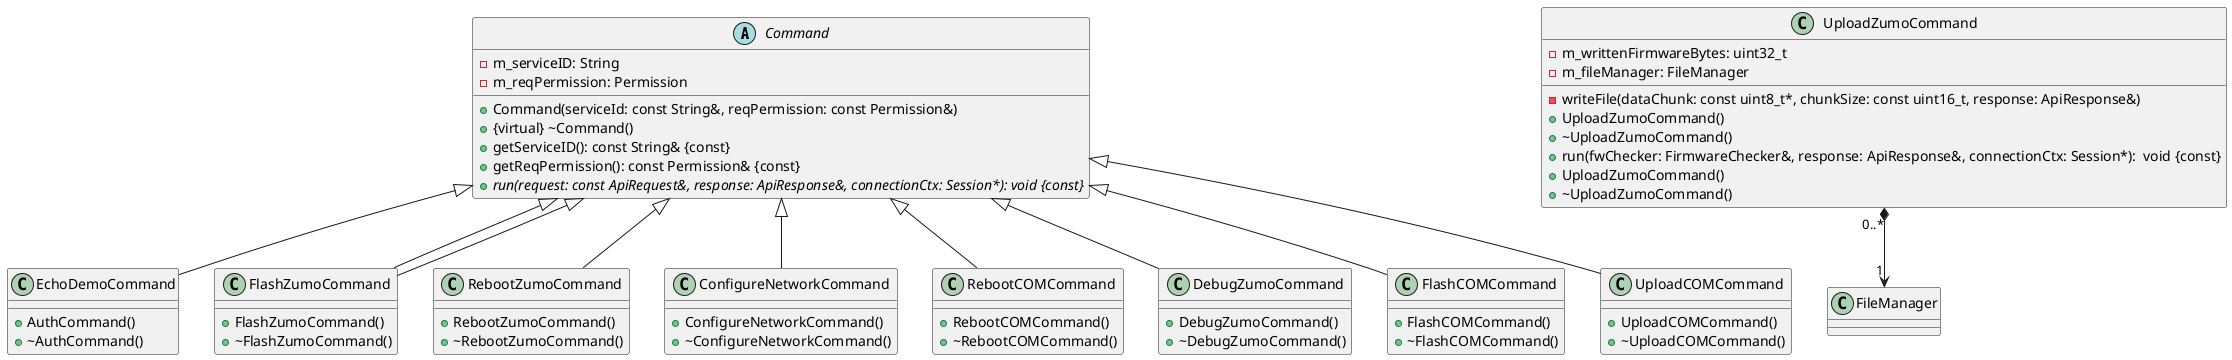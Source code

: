 @startuml

abstract class Command
{
    - m_serviceID: String
    - m_reqPermission: Permission
    + Command(serviceId: const String&, reqPermission: const Permission&)
    + {virtual} ~Command()
    + getServiceID(): const String& {const}
    + getReqPermission(): const Permission& {const}
    + {abstract} run(request: const ApiRequest&, response: ApiResponse&, connectionCtx: Session*): void {const}
}

class EchoDemoCommand
{
    + AuthCommand()
    + ~AuthCommand()
}
Command <|-down-EchoDemoCommand

class FlashZumoCommand
{
    + FlashZumoCommand()
    + ~FlashZumoCommand()
}
Command <|-down-FlashZumoCommand

class UploadZumoCommand
{
    - m_writtenFirmwareBytes: uint32_t
    - m_fileManager: FileManager
    - writeFile(dataChunk: const uint8_t*, chunkSize: const uint16_t, response: ApiResponse&)
    + UploadZumoCommand()
    + ~UploadZumoCommand()
    + run(fwChecker: FirmwareChecker&, response: ApiResponse&, connectionCtx: Session*):  void {const}
}
UploadZumoCommand "0..*" *--> "1" FileManager

class UploadZumoCommand
{
    + UploadZumoCommand()
    + ~UploadZumoCommand()
}
Command <|-down-FlashZumoCommand

class RebootZumoCommand
{
    + RebootZumoCommand()
    + ~RebootZumoCommand()

}
Command <|-down-RebootZumoCommand

class ConfigureNetworkCommand
{
    + ConfigureNetworkCommand()
    + ~ConfigureNetworkCommand()
}
Command <|-down-ConfigureNetworkCommand

class RebootCOMCommand
{
    + RebootCOMCommand()
    + ~RebootCOMCommand()
}
Command <|-down-RebootCOMCommand

class DebugZumoCommand
{
    + DebugZumoCommand()
    + ~DebugZumoCommand()
}
Command <|-down-DebugZumoCommand

class FlashCOMCommand
{
    + FlashCOMCommand()
    + ~FlashCOMCommand()
}
Command <|-down-FlashCOMCommand

class UploadCOMCommand
{
    + UploadCOMCommand()
    + ~UploadCOMCommand()
}
Command <|-down-UploadCOMCommand

@enduml

